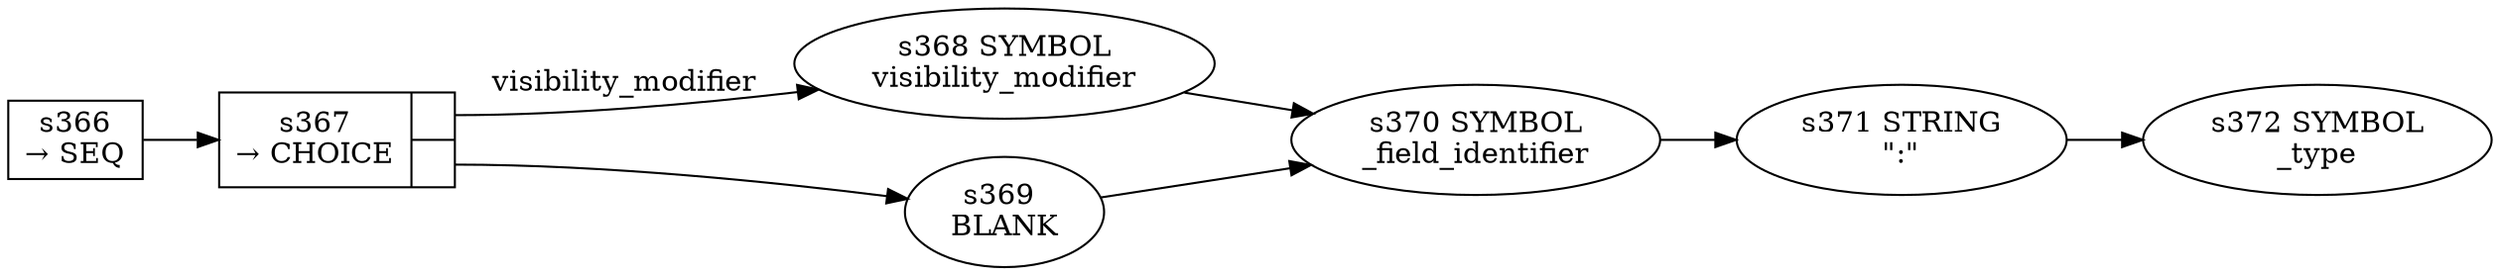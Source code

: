 
  digraph field_declaration {
  
    rankdir=LR;
  
    s366 [label="s366\n&rarr; SEQ", shape=record, fixedsize=false, peripheries=1];
  s367 [label="{s367\n&rarr; CHOICE|{<p0>|<p1>}}", shape=record, fixedsize=false, peripheries=1];
  s368 [label="s368 SYMBOL\nvisibility_modifier" href="rust-grammar.json.visibility_modifier.dot.svg"];
  s367:p0 -> s368 [label="visibility_modifier"];
  s369 [label="s369 \nBLANK"];
  s367:p1 -> s369 [label=""];
  s366 -> s367 [];
  s370 [label="s370 SYMBOL\n_field_identifier" href="rust-grammar.json._field_identifier.dot.svg"];
  s368 -> s370 [];
  s369 -> s370 [];
  s371 [label="s371 STRING\n\":\""];
  s370 -> s371 [];
  s372 [label="s372 SYMBOL\n_type" href="rust-grammar.json._type.dot.svg"];
  s371 -> s372 [];
  
  }
  